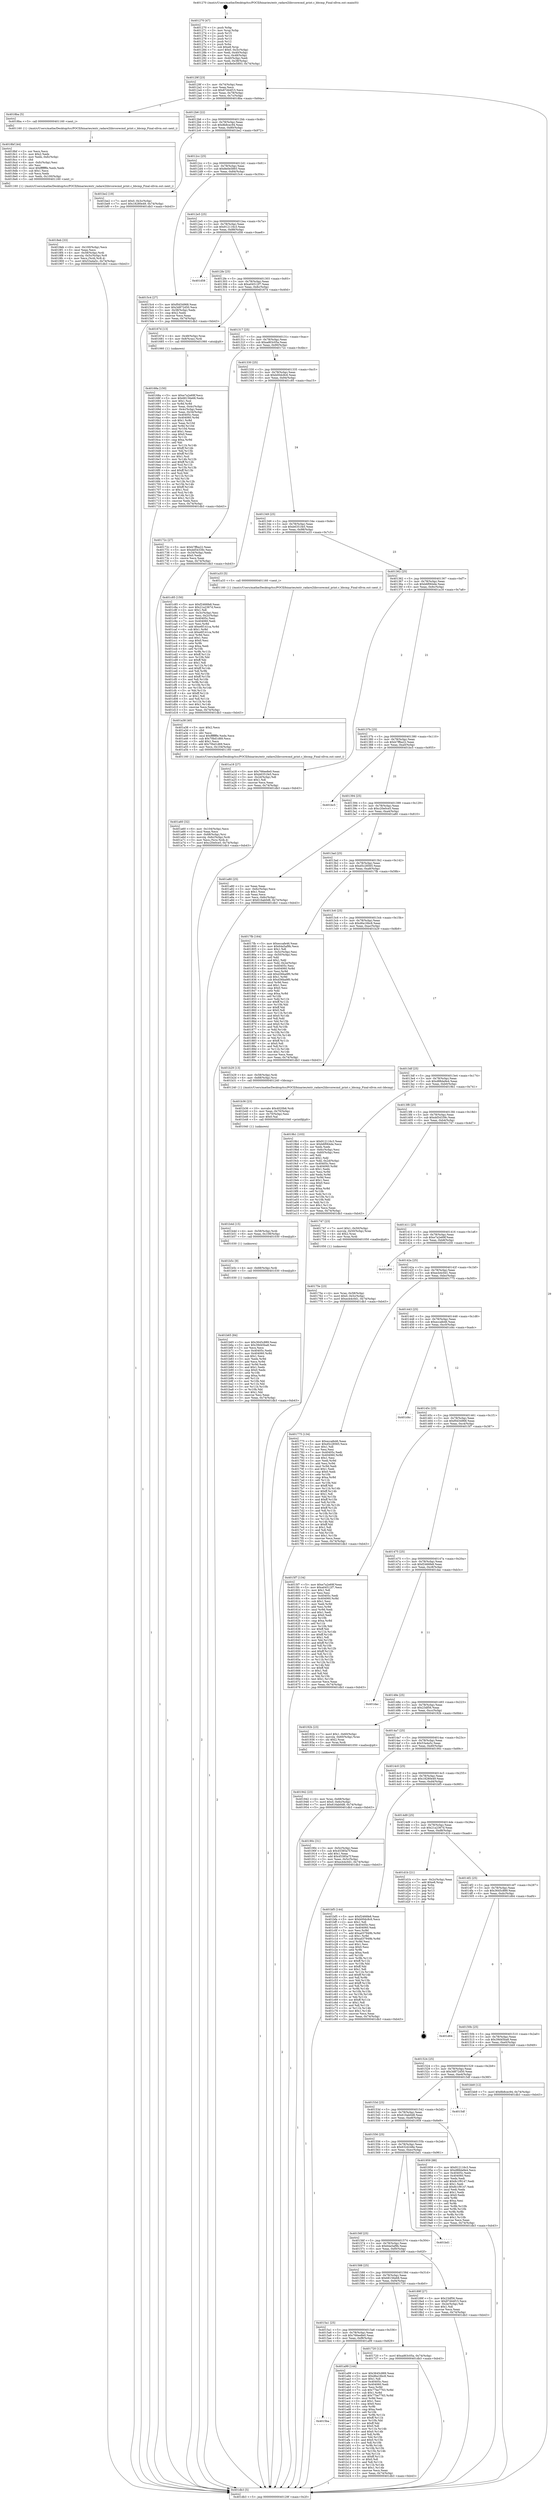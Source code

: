 digraph "0x401270" {
  label = "0x401270 (/mnt/c/Users/mathe/Desktop/tcc/POCII/binaries/extr_radare2librcorecmd_print.c_bbcmp_Final-ollvm.out::main(0))"
  labelloc = "t"
  node[shape=record]

  Entry [label="",width=0.3,height=0.3,shape=circle,fillcolor=black,style=filled]
  "0x40129f" [label="{
     0x40129f [23]\l
     | [instrs]\l
     &nbsp;&nbsp;0x40129f \<+3\>: mov -0x74(%rbp),%eax\l
     &nbsp;&nbsp;0x4012a2 \<+2\>: mov %eax,%ecx\l
     &nbsp;&nbsp;0x4012a4 \<+6\>: sub $0x87d44f15,%ecx\l
     &nbsp;&nbsp;0x4012aa \<+3\>: mov %eax,-0x78(%rbp)\l
     &nbsp;&nbsp;0x4012ad \<+3\>: mov %ecx,-0x7c(%rbp)\l
     &nbsp;&nbsp;0x4012b0 \<+6\>: je 00000000004018ba \<main+0x64a\>\l
  }"]
  "0x4018ba" [label="{
     0x4018ba [5]\l
     | [instrs]\l
     &nbsp;&nbsp;0x4018ba \<+5\>: call 0000000000401160 \<next_i\>\l
     | [calls]\l
     &nbsp;&nbsp;0x401160 \{1\} (/mnt/c/Users/mathe/Desktop/tcc/POCII/binaries/extr_radare2librcorecmd_print.c_bbcmp_Final-ollvm.out::next_i)\l
  }"]
  "0x4012b6" [label="{
     0x4012b6 [22]\l
     | [instrs]\l
     &nbsp;&nbsp;0x4012b6 \<+5\>: jmp 00000000004012bb \<main+0x4b\>\l
     &nbsp;&nbsp;0x4012bb \<+3\>: mov -0x78(%rbp),%eax\l
     &nbsp;&nbsp;0x4012be \<+5\>: sub $0x8b8cec94,%eax\l
     &nbsp;&nbsp;0x4012c3 \<+3\>: mov %eax,-0x80(%rbp)\l
     &nbsp;&nbsp;0x4012c6 \<+6\>: je 0000000000401be2 \<main+0x972\>\l
  }"]
  Exit [label="",width=0.3,height=0.3,shape=circle,fillcolor=black,style=filled,peripheries=2]
  "0x401be2" [label="{
     0x401be2 [19]\l
     | [instrs]\l
     &nbsp;&nbsp;0x401be2 \<+7\>: movl $0x0,-0x3c(%rbp)\l
     &nbsp;&nbsp;0x401be9 \<+7\>: movl $0x18280e49,-0x74(%rbp)\l
     &nbsp;&nbsp;0x401bf0 \<+5\>: jmp 0000000000401db3 \<main+0xb43\>\l
  }"]
  "0x4012cc" [label="{
     0x4012cc [25]\l
     | [instrs]\l
     &nbsp;&nbsp;0x4012cc \<+5\>: jmp 00000000004012d1 \<main+0x61\>\l
     &nbsp;&nbsp;0x4012d1 \<+3\>: mov -0x78(%rbp),%eax\l
     &nbsp;&nbsp;0x4012d4 \<+5\>: sub $0x8e0e5893,%eax\l
     &nbsp;&nbsp;0x4012d9 \<+6\>: mov %eax,-0x84(%rbp)\l
     &nbsp;&nbsp;0x4012df \<+6\>: je 00000000004015c4 \<main+0x354\>\l
  }"]
  "0x401b65" [label="{
     0x401b65 [84]\l
     | [instrs]\l
     &nbsp;&nbsp;0x401b65 \<+5\>: mov $0x3645c889,%eax\l
     &nbsp;&nbsp;0x401b6a \<+5\>: mov $0x39d45ba8,%esi\l
     &nbsp;&nbsp;0x401b6f \<+2\>: xor %ecx,%ecx\l
     &nbsp;&nbsp;0x401b71 \<+7\>: mov 0x40405c,%edx\l
     &nbsp;&nbsp;0x401b78 \<+8\>: mov 0x404060,%r8d\l
     &nbsp;&nbsp;0x401b80 \<+3\>: sub $0x1,%ecx\l
     &nbsp;&nbsp;0x401b83 \<+3\>: mov %edx,%r9d\l
     &nbsp;&nbsp;0x401b86 \<+3\>: add %ecx,%r9d\l
     &nbsp;&nbsp;0x401b89 \<+4\>: imul %r9d,%edx\l
     &nbsp;&nbsp;0x401b8d \<+3\>: and $0x1,%edx\l
     &nbsp;&nbsp;0x401b90 \<+3\>: cmp $0x0,%edx\l
     &nbsp;&nbsp;0x401b93 \<+4\>: sete %r10b\l
     &nbsp;&nbsp;0x401b97 \<+4\>: cmp $0xa,%r8d\l
     &nbsp;&nbsp;0x401b9b \<+4\>: setl %r11b\l
     &nbsp;&nbsp;0x401b9f \<+3\>: mov %r10b,%bl\l
     &nbsp;&nbsp;0x401ba2 \<+3\>: and %r11b,%bl\l
     &nbsp;&nbsp;0x401ba5 \<+3\>: xor %r11b,%r10b\l
     &nbsp;&nbsp;0x401ba8 \<+3\>: or %r10b,%bl\l
     &nbsp;&nbsp;0x401bab \<+3\>: test $0x1,%bl\l
     &nbsp;&nbsp;0x401bae \<+3\>: cmovne %esi,%eax\l
     &nbsp;&nbsp;0x401bb1 \<+3\>: mov %eax,-0x74(%rbp)\l
     &nbsp;&nbsp;0x401bb4 \<+5\>: jmp 0000000000401db3 \<main+0xb43\>\l
  }"]
  "0x4015c4" [label="{
     0x4015c4 [27]\l
     | [instrs]\l
     &nbsp;&nbsp;0x4015c4 \<+5\>: mov $0xf0d34968,%eax\l
     &nbsp;&nbsp;0x4015c9 \<+5\>: mov $0x3d872d50,%ecx\l
     &nbsp;&nbsp;0x4015ce \<+3\>: mov -0x38(%rbp),%edx\l
     &nbsp;&nbsp;0x4015d1 \<+3\>: cmp $0x2,%edx\l
     &nbsp;&nbsp;0x4015d4 \<+3\>: cmovne %ecx,%eax\l
     &nbsp;&nbsp;0x4015d7 \<+3\>: mov %eax,-0x74(%rbp)\l
     &nbsp;&nbsp;0x4015da \<+5\>: jmp 0000000000401db3 \<main+0xb43\>\l
  }"]
  "0x4012e5" [label="{
     0x4012e5 [25]\l
     | [instrs]\l
     &nbsp;&nbsp;0x4012e5 \<+5\>: jmp 00000000004012ea \<main+0x7a\>\l
     &nbsp;&nbsp;0x4012ea \<+3\>: mov -0x78(%rbp),%eax\l
     &nbsp;&nbsp;0x4012ed \<+5\>: sub $0x912116c3,%eax\l
     &nbsp;&nbsp;0x4012f2 \<+6\>: mov %eax,-0x88(%rbp)\l
     &nbsp;&nbsp;0x4012f8 \<+6\>: je 0000000000401d58 \<main+0xae8\>\l
  }"]
  "0x401db3" [label="{
     0x401db3 [5]\l
     | [instrs]\l
     &nbsp;&nbsp;0x401db3 \<+5\>: jmp 000000000040129f \<main+0x2f\>\l
  }"]
  "0x401270" [label="{
     0x401270 [47]\l
     | [instrs]\l
     &nbsp;&nbsp;0x401270 \<+1\>: push %rbp\l
     &nbsp;&nbsp;0x401271 \<+3\>: mov %rsp,%rbp\l
     &nbsp;&nbsp;0x401274 \<+2\>: push %r15\l
     &nbsp;&nbsp;0x401276 \<+2\>: push %r14\l
     &nbsp;&nbsp;0x401278 \<+2\>: push %r13\l
     &nbsp;&nbsp;0x40127a \<+2\>: push %r12\l
     &nbsp;&nbsp;0x40127c \<+1\>: push %rbx\l
     &nbsp;&nbsp;0x40127d \<+7\>: sub $0xe8,%rsp\l
     &nbsp;&nbsp;0x401284 \<+7\>: movl $0x0,-0x3c(%rbp)\l
     &nbsp;&nbsp;0x40128b \<+3\>: mov %edi,-0x40(%rbp)\l
     &nbsp;&nbsp;0x40128e \<+4\>: mov %rsi,-0x48(%rbp)\l
     &nbsp;&nbsp;0x401292 \<+3\>: mov -0x40(%rbp),%edi\l
     &nbsp;&nbsp;0x401295 \<+3\>: mov %edi,-0x38(%rbp)\l
     &nbsp;&nbsp;0x401298 \<+7\>: movl $0x8e0e5893,-0x74(%rbp)\l
  }"]
  "0x401b5c" [label="{
     0x401b5c [9]\l
     | [instrs]\l
     &nbsp;&nbsp;0x401b5c \<+4\>: mov -0x68(%rbp),%rdi\l
     &nbsp;&nbsp;0x401b60 \<+5\>: call 0000000000401030 \<free@plt\>\l
     | [calls]\l
     &nbsp;&nbsp;0x401030 \{1\} (unknown)\l
  }"]
  "0x401d58" [label="{
     0x401d58\l
  }", style=dashed]
  "0x4012fe" [label="{
     0x4012fe [25]\l
     | [instrs]\l
     &nbsp;&nbsp;0x4012fe \<+5\>: jmp 0000000000401303 \<main+0x93\>\l
     &nbsp;&nbsp;0x401303 \<+3\>: mov -0x78(%rbp),%eax\l
     &nbsp;&nbsp;0x401306 \<+5\>: sub $0xa04512f7,%eax\l
     &nbsp;&nbsp;0x40130b \<+6\>: mov %eax,-0x8c(%rbp)\l
     &nbsp;&nbsp;0x401311 \<+6\>: je 000000000040167d \<main+0x40d\>\l
  }"]
  "0x401b4d" [label="{
     0x401b4d [15]\l
     | [instrs]\l
     &nbsp;&nbsp;0x401b4d \<+4\>: mov -0x58(%rbp),%rdi\l
     &nbsp;&nbsp;0x401b51 \<+6\>: mov %eax,-0x108(%rbp)\l
     &nbsp;&nbsp;0x401b57 \<+5\>: call 0000000000401030 \<free@plt\>\l
     | [calls]\l
     &nbsp;&nbsp;0x401030 \{1\} (unknown)\l
  }"]
  "0x40167d" [label="{
     0x40167d [13]\l
     | [instrs]\l
     &nbsp;&nbsp;0x40167d \<+4\>: mov -0x48(%rbp),%rax\l
     &nbsp;&nbsp;0x401681 \<+4\>: mov 0x8(%rax),%rdi\l
     &nbsp;&nbsp;0x401685 \<+5\>: call 0000000000401060 \<atoi@plt\>\l
     | [calls]\l
     &nbsp;&nbsp;0x401060 \{1\} (unknown)\l
  }"]
  "0x401317" [label="{
     0x401317 [25]\l
     | [instrs]\l
     &nbsp;&nbsp;0x401317 \<+5\>: jmp 000000000040131c \<main+0xac\>\l
     &nbsp;&nbsp;0x40131c \<+3\>: mov -0x78(%rbp),%eax\l
     &nbsp;&nbsp;0x40131f \<+5\>: sub $0xad63c05a,%eax\l
     &nbsp;&nbsp;0x401324 \<+6\>: mov %eax,-0x90(%rbp)\l
     &nbsp;&nbsp;0x40132a \<+6\>: je 000000000040172c \<main+0x4bc\>\l
  }"]
  "0x401b36" [label="{
     0x401b36 [23]\l
     | [instrs]\l
     &nbsp;&nbsp;0x401b36 \<+10\>: movabs $0x4020b6,%rdi\l
     &nbsp;&nbsp;0x401b40 \<+3\>: mov %eax,-0x70(%rbp)\l
     &nbsp;&nbsp;0x401b43 \<+3\>: mov -0x70(%rbp),%esi\l
     &nbsp;&nbsp;0x401b46 \<+2\>: mov $0x0,%al\l
     &nbsp;&nbsp;0x401b48 \<+5\>: call 0000000000401040 \<printf@plt\>\l
     | [calls]\l
     &nbsp;&nbsp;0x401040 \{1\} (unknown)\l
  }"]
  "0x40172c" [label="{
     0x40172c [27]\l
     | [instrs]\l
     &nbsp;&nbsp;0x40172c \<+5\>: mov $0xb7ffba22,%eax\l
     &nbsp;&nbsp;0x401731 \<+5\>: mov $0xdd54339c,%ecx\l
     &nbsp;&nbsp;0x401736 \<+3\>: mov -0x34(%rbp),%edx\l
     &nbsp;&nbsp;0x401739 \<+3\>: cmp $0x0,%edx\l
     &nbsp;&nbsp;0x40173c \<+3\>: cmove %ecx,%eax\l
     &nbsp;&nbsp;0x40173f \<+3\>: mov %eax,-0x74(%rbp)\l
     &nbsp;&nbsp;0x401742 \<+5\>: jmp 0000000000401db3 \<main+0xb43\>\l
  }"]
  "0x401330" [label="{
     0x401330 [25]\l
     | [instrs]\l
     &nbsp;&nbsp;0x401330 \<+5\>: jmp 0000000000401335 \<main+0xc5\>\l
     &nbsp;&nbsp;0x401335 \<+3\>: mov -0x78(%rbp),%eax\l
     &nbsp;&nbsp;0x401338 \<+5\>: sub $0xb00dc8c6,%eax\l
     &nbsp;&nbsp;0x40133d \<+6\>: mov %eax,-0x94(%rbp)\l
     &nbsp;&nbsp;0x401343 \<+6\>: je 0000000000401c85 \<main+0xa15\>\l
  }"]
  "0x4015ba" [label="{
     0x4015ba\l
  }", style=dashed]
  "0x401c85" [label="{
     0x401c85 [150]\l
     | [instrs]\l
     &nbsp;&nbsp;0x401c85 \<+5\>: mov $0xf2466fe8,%eax\l
     &nbsp;&nbsp;0x401c8a \<+5\>: mov $0x21a2367d,%ecx\l
     &nbsp;&nbsp;0x401c8f \<+2\>: mov $0x1,%dl\l
     &nbsp;&nbsp;0x401c91 \<+3\>: mov -0x3c(%rbp),%esi\l
     &nbsp;&nbsp;0x401c94 \<+3\>: mov %esi,-0x2c(%rbp)\l
     &nbsp;&nbsp;0x401c97 \<+7\>: mov 0x40405c,%esi\l
     &nbsp;&nbsp;0x401c9e \<+7\>: mov 0x404060,%edi\l
     &nbsp;&nbsp;0x401ca5 \<+3\>: mov %esi,%r8d\l
     &nbsp;&nbsp;0x401ca8 \<+7\>: add $0xe6f141ca,%r8d\l
     &nbsp;&nbsp;0x401caf \<+4\>: sub $0x1,%r8d\l
     &nbsp;&nbsp;0x401cb3 \<+7\>: sub $0xe6f141ca,%r8d\l
     &nbsp;&nbsp;0x401cba \<+4\>: imul %r8d,%esi\l
     &nbsp;&nbsp;0x401cbe \<+3\>: and $0x1,%esi\l
     &nbsp;&nbsp;0x401cc1 \<+3\>: cmp $0x0,%esi\l
     &nbsp;&nbsp;0x401cc4 \<+4\>: sete %r9b\l
     &nbsp;&nbsp;0x401cc8 \<+3\>: cmp $0xa,%edi\l
     &nbsp;&nbsp;0x401ccb \<+4\>: setl %r10b\l
     &nbsp;&nbsp;0x401ccf \<+3\>: mov %r9b,%r11b\l
     &nbsp;&nbsp;0x401cd2 \<+4\>: xor $0xff,%r11b\l
     &nbsp;&nbsp;0x401cd6 \<+3\>: mov %r10b,%bl\l
     &nbsp;&nbsp;0x401cd9 \<+3\>: xor $0xff,%bl\l
     &nbsp;&nbsp;0x401cdc \<+3\>: xor $0x1,%dl\l
     &nbsp;&nbsp;0x401cdf \<+3\>: mov %r11b,%r14b\l
     &nbsp;&nbsp;0x401ce2 \<+4\>: and $0xff,%r14b\l
     &nbsp;&nbsp;0x401ce6 \<+3\>: and %dl,%r9b\l
     &nbsp;&nbsp;0x401ce9 \<+3\>: mov %bl,%r15b\l
     &nbsp;&nbsp;0x401cec \<+4\>: and $0xff,%r15b\l
     &nbsp;&nbsp;0x401cf0 \<+3\>: and %dl,%r10b\l
     &nbsp;&nbsp;0x401cf3 \<+3\>: or %r9b,%r14b\l
     &nbsp;&nbsp;0x401cf6 \<+3\>: or %r10b,%r15b\l
     &nbsp;&nbsp;0x401cf9 \<+3\>: xor %r15b,%r14b\l
     &nbsp;&nbsp;0x401cfc \<+3\>: or %bl,%r11b\l
     &nbsp;&nbsp;0x401cff \<+4\>: xor $0xff,%r11b\l
     &nbsp;&nbsp;0x401d03 \<+3\>: or $0x1,%dl\l
     &nbsp;&nbsp;0x401d06 \<+3\>: and %dl,%r11b\l
     &nbsp;&nbsp;0x401d09 \<+3\>: or %r11b,%r14b\l
     &nbsp;&nbsp;0x401d0c \<+4\>: test $0x1,%r14b\l
     &nbsp;&nbsp;0x401d10 \<+3\>: cmovne %ecx,%eax\l
     &nbsp;&nbsp;0x401d13 \<+3\>: mov %eax,-0x74(%rbp)\l
     &nbsp;&nbsp;0x401d16 \<+5\>: jmp 0000000000401db3 \<main+0xb43\>\l
  }"]
  "0x401349" [label="{
     0x401349 [25]\l
     | [instrs]\l
     &nbsp;&nbsp;0x401349 \<+5\>: jmp 000000000040134e \<main+0xde\>\l
     &nbsp;&nbsp;0x40134e \<+3\>: mov -0x78(%rbp),%eax\l
     &nbsp;&nbsp;0x401351 \<+5\>: sub $0xb6351fe5,%eax\l
     &nbsp;&nbsp;0x401356 \<+6\>: mov %eax,-0x98(%rbp)\l
     &nbsp;&nbsp;0x40135c \<+6\>: je 0000000000401a33 \<main+0x7c3\>\l
  }"]
  "0x401a99" [label="{
     0x401a99 [144]\l
     | [instrs]\l
     &nbsp;&nbsp;0x401a99 \<+5\>: mov $0x3645c889,%eax\l
     &nbsp;&nbsp;0x401a9e \<+5\>: mov $0xd6a16bc8,%ecx\l
     &nbsp;&nbsp;0x401aa3 \<+2\>: mov $0x1,%dl\l
     &nbsp;&nbsp;0x401aa5 \<+7\>: mov 0x40405c,%esi\l
     &nbsp;&nbsp;0x401aac \<+7\>: mov 0x404060,%edi\l
     &nbsp;&nbsp;0x401ab3 \<+3\>: mov %esi,%r8d\l
     &nbsp;&nbsp;0x401ab6 \<+7\>: sub $0x77be7763,%r8d\l
     &nbsp;&nbsp;0x401abd \<+4\>: sub $0x1,%r8d\l
     &nbsp;&nbsp;0x401ac1 \<+7\>: add $0x77be7763,%r8d\l
     &nbsp;&nbsp;0x401ac8 \<+4\>: imul %r8d,%esi\l
     &nbsp;&nbsp;0x401acc \<+3\>: and $0x1,%esi\l
     &nbsp;&nbsp;0x401acf \<+3\>: cmp $0x0,%esi\l
     &nbsp;&nbsp;0x401ad2 \<+4\>: sete %r9b\l
     &nbsp;&nbsp;0x401ad6 \<+3\>: cmp $0xa,%edi\l
     &nbsp;&nbsp;0x401ad9 \<+4\>: setl %r10b\l
     &nbsp;&nbsp;0x401add \<+3\>: mov %r9b,%r11b\l
     &nbsp;&nbsp;0x401ae0 \<+4\>: xor $0xff,%r11b\l
     &nbsp;&nbsp;0x401ae4 \<+3\>: mov %r10b,%bl\l
     &nbsp;&nbsp;0x401ae7 \<+3\>: xor $0xff,%bl\l
     &nbsp;&nbsp;0x401aea \<+3\>: xor $0x0,%dl\l
     &nbsp;&nbsp;0x401aed \<+3\>: mov %r11b,%r14b\l
     &nbsp;&nbsp;0x401af0 \<+4\>: and $0x0,%r14b\l
     &nbsp;&nbsp;0x401af4 \<+3\>: and %dl,%r9b\l
     &nbsp;&nbsp;0x401af7 \<+3\>: mov %bl,%r15b\l
     &nbsp;&nbsp;0x401afa \<+4\>: and $0x0,%r15b\l
     &nbsp;&nbsp;0x401afe \<+3\>: and %dl,%r10b\l
     &nbsp;&nbsp;0x401b01 \<+3\>: or %r9b,%r14b\l
     &nbsp;&nbsp;0x401b04 \<+3\>: or %r10b,%r15b\l
     &nbsp;&nbsp;0x401b07 \<+3\>: xor %r15b,%r14b\l
     &nbsp;&nbsp;0x401b0a \<+3\>: or %bl,%r11b\l
     &nbsp;&nbsp;0x401b0d \<+4\>: xor $0xff,%r11b\l
     &nbsp;&nbsp;0x401b11 \<+3\>: or $0x0,%dl\l
     &nbsp;&nbsp;0x401b14 \<+3\>: and %dl,%r11b\l
     &nbsp;&nbsp;0x401b17 \<+3\>: or %r11b,%r14b\l
     &nbsp;&nbsp;0x401b1a \<+4\>: test $0x1,%r14b\l
     &nbsp;&nbsp;0x401b1e \<+3\>: cmovne %ecx,%eax\l
     &nbsp;&nbsp;0x401b21 \<+3\>: mov %eax,-0x74(%rbp)\l
     &nbsp;&nbsp;0x401b24 \<+5\>: jmp 0000000000401db3 \<main+0xb43\>\l
  }"]
  "0x401a33" [label="{
     0x401a33 [5]\l
     | [instrs]\l
     &nbsp;&nbsp;0x401a33 \<+5\>: call 0000000000401160 \<next_i\>\l
     | [calls]\l
     &nbsp;&nbsp;0x401160 \{1\} (/mnt/c/Users/mathe/Desktop/tcc/POCII/binaries/extr_radare2librcorecmd_print.c_bbcmp_Final-ollvm.out::next_i)\l
  }"]
  "0x401362" [label="{
     0x401362 [25]\l
     | [instrs]\l
     &nbsp;&nbsp;0x401362 \<+5\>: jmp 0000000000401367 \<main+0xf7\>\l
     &nbsp;&nbsp;0x401367 \<+3\>: mov -0x78(%rbp),%eax\l
     &nbsp;&nbsp;0x40136a \<+5\>: sub $0xb6f064de,%eax\l
     &nbsp;&nbsp;0x40136f \<+6\>: mov %eax,-0x9c(%rbp)\l
     &nbsp;&nbsp;0x401375 \<+6\>: je 0000000000401a18 \<main+0x7a8\>\l
  }"]
  "0x401a60" [label="{
     0x401a60 [32]\l
     | [instrs]\l
     &nbsp;&nbsp;0x401a60 \<+6\>: mov -0x104(%rbp),%ecx\l
     &nbsp;&nbsp;0x401a66 \<+3\>: imul %eax,%ecx\l
     &nbsp;&nbsp;0x401a69 \<+4\>: mov -0x68(%rbp),%rsi\l
     &nbsp;&nbsp;0x401a6d \<+4\>: movslq -0x6c(%rbp),%rdi\l
     &nbsp;&nbsp;0x401a71 \<+3\>: mov %ecx,(%rsi,%rdi,4)\l
     &nbsp;&nbsp;0x401a74 \<+7\>: movl $0xc20e0ce5,-0x74(%rbp)\l
     &nbsp;&nbsp;0x401a7b \<+5\>: jmp 0000000000401db3 \<main+0xb43\>\l
  }"]
  "0x401a18" [label="{
     0x401a18 [27]\l
     | [instrs]\l
     &nbsp;&nbsp;0x401a18 \<+5\>: mov $0x766ee8e0,%eax\l
     &nbsp;&nbsp;0x401a1d \<+5\>: mov $0xb6351fe5,%ecx\l
     &nbsp;&nbsp;0x401a22 \<+3\>: mov -0x2d(%rbp),%dl\l
     &nbsp;&nbsp;0x401a25 \<+3\>: test $0x1,%dl\l
     &nbsp;&nbsp;0x401a28 \<+3\>: cmovne %ecx,%eax\l
     &nbsp;&nbsp;0x401a2b \<+3\>: mov %eax,-0x74(%rbp)\l
     &nbsp;&nbsp;0x401a2e \<+5\>: jmp 0000000000401db3 \<main+0xb43\>\l
  }"]
  "0x40137b" [label="{
     0x40137b [25]\l
     | [instrs]\l
     &nbsp;&nbsp;0x40137b \<+5\>: jmp 0000000000401380 \<main+0x110\>\l
     &nbsp;&nbsp;0x401380 \<+3\>: mov -0x78(%rbp),%eax\l
     &nbsp;&nbsp;0x401383 \<+5\>: sub $0xb7ffba22,%eax\l
     &nbsp;&nbsp;0x401388 \<+6\>: mov %eax,-0xa0(%rbp)\l
     &nbsp;&nbsp;0x40138e \<+6\>: je 0000000000401bc5 \<main+0x955\>\l
  }"]
  "0x401a38" [label="{
     0x401a38 [40]\l
     | [instrs]\l
     &nbsp;&nbsp;0x401a38 \<+5\>: mov $0x2,%ecx\l
     &nbsp;&nbsp;0x401a3d \<+1\>: cltd\l
     &nbsp;&nbsp;0x401a3e \<+2\>: idiv %ecx\l
     &nbsp;&nbsp;0x401a40 \<+6\>: imul $0xfffffffe,%edx,%ecx\l
     &nbsp;&nbsp;0x401a46 \<+6\>: sub $0x70bd1d69,%ecx\l
     &nbsp;&nbsp;0x401a4c \<+3\>: add $0x1,%ecx\l
     &nbsp;&nbsp;0x401a4f \<+6\>: add $0x70bd1d69,%ecx\l
     &nbsp;&nbsp;0x401a55 \<+6\>: mov %ecx,-0x104(%rbp)\l
     &nbsp;&nbsp;0x401a5b \<+5\>: call 0000000000401160 \<next_i\>\l
     | [calls]\l
     &nbsp;&nbsp;0x401160 \{1\} (/mnt/c/Users/mathe/Desktop/tcc/POCII/binaries/extr_radare2librcorecmd_print.c_bbcmp_Final-ollvm.out::next_i)\l
  }"]
  "0x401bc5" [label="{
     0x401bc5\l
  }", style=dashed]
  "0x401394" [label="{
     0x401394 [25]\l
     | [instrs]\l
     &nbsp;&nbsp;0x401394 \<+5\>: jmp 0000000000401399 \<main+0x129\>\l
     &nbsp;&nbsp;0x401399 \<+3\>: mov -0x78(%rbp),%eax\l
     &nbsp;&nbsp;0x40139c \<+5\>: sub $0xc20e0ce5,%eax\l
     &nbsp;&nbsp;0x4013a1 \<+6\>: mov %eax,-0xa4(%rbp)\l
     &nbsp;&nbsp;0x4013a7 \<+6\>: je 0000000000401a80 \<main+0x810\>\l
  }"]
  "0x401942" [label="{
     0x401942 [23]\l
     | [instrs]\l
     &nbsp;&nbsp;0x401942 \<+4\>: mov %rax,-0x68(%rbp)\l
     &nbsp;&nbsp;0x401946 \<+7\>: movl $0x0,-0x6c(%rbp)\l
     &nbsp;&nbsp;0x40194d \<+7\>: movl $0x616ab0d8,-0x74(%rbp)\l
     &nbsp;&nbsp;0x401954 \<+5\>: jmp 0000000000401db3 \<main+0xb43\>\l
  }"]
  "0x401a80" [label="{
     0x401a80 [25]\l
     | [instrs]\l
     &nbsp;&nbsp;0x401a80 \<+2\>: xor %eax,%eax\l
     &nbsp;&nbsp;0x401a82 \<+3\>: mov -0x6c(%rbp),%ecx\l
     &nbsp;&nbsp;0x401a85 \<+3\>: sub $0x1,%eax\l
     &nbsp;&nbsp;0x401a88 \<+2\>: sub %eax,%ecx\l
     &nbsp;&nbsp;0x401a8a \<+3\>: mov %ecx,-0x6c(%rbp)\l
     &nbsp;&nbsp;0x401a8d \<+7\>: movl $0x616ab0d8,-0x74(%rbp)\l
     &nbsp;&nbsp;0x401a94 \<+5\>: jmp 0000000000401db3 \<main+0xb43\>\l
  }"]
  "0x4013ad" [label="{
     0x4013ad [25]\l
     | [instrs]\l
     &nbsp;&nbsp;0x4013ad \<+5\>: jmp 00000000004013b2 \<main+0x142\>\l
     &nbsp;&nbsp;0x4013b2 \<+3\>: mov -0x78(%rbp),%eax\l
     &nbsp;&nbsp;0x4013b5 \<+5\>: sub $0xd5c28565,%eax\l
     &nbsp;&nbsp;0x4013ba \<+6\>: mov %eax,-0xa8(%rbp)\l
     &nbsp;&nbsp;0x4013c0 \<+6\>: je 00000000004017fb \<main+0x58b\>\l
  }"]
  "0x4018eb" [label="{
     0x4018eb [33]\l
     | [instrs]\l
     &nbsp;&nbsp;0x4018eb \<+6\>: mov -0x100(%rbp),%ecx\l
     &nbsp;&nbsp;0x4018f1 \<+3\>: imul %eax,%ecx\l
     &nbsp;&nbsp;0x4018f4 \<+4\>: mov -0x58(%rbp),%rdi\l
     &nbsp;&nbsp;0x4018f8 \<+4\>: movslq -0x5c(%rbp),%r8\l
     &nbsp;&nbsp;0x4018fc \<+4\>: mov %ecx,(%rdi,%r8,4)\l
     &nbsp;&nbsp;0x401900 \<+7\>: movl $0x53a4a5c,-0x74(%rbp)\l
     &nbsp;&nbsp;0x401907 \<+5\>: jmp 0000000000401db3 \<main+0xb43\>\l
  }"]
  "0x4017fb" [label="{
     0x4017fb [164]\l
     | [instrs]\l
     &nbsp;&nbsp;0x4017fb \<+5\>: mov $0xeccafe46,%eax\l
     &nbsp;&nbsp;0x401800 \<+5\>: mov $0x64a5af9b,%ecx\l
     &nbsp;&nbsp;0x401805 \<+2\>: mov $0x1,%dl\l
     &nbsp;&nbsp;0x401807 \<+3\>: mov -0x5c(%rbp),%esi\l
     &nbsp;&nbsp;0x40180a \<+3\>: cmp -0x50(%rbp),%esi\l
     &nbsp;&nbsp;0x40180d \<+4\>: setl %dil\l
     &nbsp;&nbsp;0x401811 \<+4\>: and $0x1,%dil\l
     &nbsp;&nbsp;0x401815 \<+4\>: mov %dil,-0x2e(%rbp)\l
     &nbsp;&nbsp;0x401819 \<+7\>: mov 0x40405c,%esi\l
     &nbsp;&nbsp;0x401820 \<+8\>: mov 0x404060,%r8d\l
     &nbsp;&nbsp;0x401828 \<+3\>: mov %esi,%r9d\l
     &nbsp;&nbsp;0x40182b \<+7\>: add $0xd36ba9f0,%r9d\l
     &nbsp;&nbsp;0x401832 \<+4\>: sub $0x1,%r9d\l
     &nbsp;&nbsp;0x401836 \<+7\>: sub $0xd36ba9f0,%r9d\l
     &nbsp;&nbsp;0x40183d \<+4\>: imul %r9d,%esi\l
     &nbsp;&nbsp;0x401841 \<+3\>: and $0x1,%esi\l
     &nbsp;&nbsp;0x401844 \<+3\>: cmp $0x0,%esi\l
     &nbsp;&nbsp;0x401847 \<+4\>: sete %dil\l
     &nbsp;&nbsp;0x40184b \<+4\>: cmp $0xa,%r8d\l
     &nbsp;&nbsp;0x40184f \<+4\>: setl %r10b\l
     &nbsp;&nbsp;0x401853 \<+3\>: mov %dil,%r11b\l
     &nbsp;&nbsp;0x401856 \<+4\>: xor $0xff,%r11b\l
     &nbsp;&nbsp;0x40185a \<+3\>: mov %r10b,%bl\l
     &nbsp;&nbsp;0x40185d \<+3\>: xor $0xff,%bl\l
     &nbsp;&nbsp;0x401860 \<+3\>: xor $0x0,%dl\l
     &nbsp;&nbsp;0x401863 \<+3\>: mov %r11b,%r14b\l
     &nbsp;&nbsp;0x401866 \<+4\>: and $0x0,%r14b\l
     &nbsp;&nbsp;0x40186a \<+3\>: and %dl,%dil\l
     &nbsp;&nbsp;0x40186d \<+3\>: mov %bl,%r15b\l
     &nbsp;&nbsp;0x401870 \<+4\>: and $0x0,%r15b\l
     &nbsp;&nbsp;0x401874 \<+3\>: and %dl,%r10b\l
     &nbsp;&nbsp;0x401877 \<+3\>: or %dil,%r14b\l
     &nbsp;&nbsp;0x40187a \<+3\>: or %r10b,%r15b\l
     &nbsp;&nbsp;0x40187d \<+3\>: xor %r15b,%r14b\l
     &nbsp;&nbsp;0x401880 \<+3\>: or %bl,%r11b\l
     &nbsp;&nbsp;0x401883 \<+4\>: xor $0xff,%r11b\l
     &nbsp;&nbsp;0x401887 \<+3\>: or $0x0,%dl\l
     &nbsp;&nbsp;0x40188a \<+3\>: and %dl,%r11b\l
     &nbsp;&nbsp;0x40188d \<+3\>: or %r11b,%r14b\l
     &nbsp;&nbsp;0x401890 \<+4\>: test $0x1,%r14b\l
     &nbsp;&nbsp;0x401894 \<+3\>: cmovne %ecx,%eax\l
     &nbsp;&nbsp;0x401897 \<+3\>: mov %eax,-0x74(%rbp)\l
     &nbsp;&nbsp;0x40189a \<+5\>: jmp 0000000000401db3 \<main+0xb43\>\l
  }"]
  "0x4013c6" [label="{
     0x4013c6 [25]\l
     | [instrs]\l
     &nbsp;&nbsp;0x4013c6 \<+5\>: jmp 00000000004013cb \<main+0x15b\>\l
     &nbsp;&nbsp;0x4013cb \<+3\>: mov -0x78(%rbp),%eax\l
     &nbsp;&nbsp;0x4013ce \<+5\>: sub $0xd6a16bc8,%eax\l
     &nbsp;&nbsp;0x4013d3 \<+6\>: mov %eax,-0xac(%rbp)\l
     &nbsp;&nbsp;0x4013d9 \<+6\>: je 0000000000401b29 \<main+0x8b9\>\l
  }"]
  "0x4018bf" [label="{
     0x4018bf [44]\l
     | [instrs]\l
     &nbsp;&nbsp;0x4018bf \<+2\>: xor %ecx,%ecx\l
     &nbsp;&nbsp;0x4018c1 \<+5\>: mov $0x2,%edx\l
     &nbsp;&nbsp;0x4018c6 \<+6\>: mov %edx,-0xfc(%rbp)\l
     &nbsp;&nbsp;0x4018cc \<+1\>: cltd\l
     &nbsp;&nbsp;0x4018cd \<+6\>: mov -0xfc(%rbp),%esi\l
     &nbsp;&nbsp;0x4018d3 \<+2\>: idiv %esi\l
     &nbsp;&nbsp;0x4018d5 \<+6\>: imul $0xfffffffe,%edx,%edx\l
     &nbsp;&nbsp;0x4018db \<+3\>: sub $0x1,%ecx\l
     &nbsp;&nbsp;0x4018de \<+2\>: sub %ecx,%edx\l
     &nbsp;&nbsp;0x4018e0 \<+6\>: mov %edx,-0x100(%rbp)\l
     &nbsp;&nbsp;0x4018e6 \<+5\>: call 0000000000401160 \<next_i\>\l
     | [calls]\l
     &nbsp;&nbsp;0x401160 \{1\} (/mnt/c/Users/mathe/Desktop/tcc/POCII/binaries/extr_radare2librcorecmd_print.c_bbcmp_Final-ollvm.out::next_i)\l
  }"]
  "0x401b29" [label="{
     0x401b29 [13]\l
     | [instrs]\l
     &nbsp;&nbsp;0x401b29 \<+4\>: mov -0x58(%rbp),%rdi\l
     &nbsp;&nbsp;0x401b2d \<+4\>: mov -0x68(%rbp),%rsi\l
     &nbsp;&nbsp;0x401b31 \<+5\>: call 0000000000401240 \<bbcmp\>\l
     | [calls]\l
     &nbsp;&nbsp;0x401240 \{1\} (/mnt/c/Users/mathe/Desktop/tcc/POCII/binaries/extr_radare2librcorecmd_print.c_bbcmp_Final-ollvm.out::bbcmp)\l
  }"]
  "0x4013df" [label="{
     0x4013df [25]\l
     | [instrs]\l
     &nbsp;&nbsp;0x4013df \<+5\>: jmp 00000000004013e4 \<main+0x174\>\l
     &nbsp;&nbsp;0x4013e4 \<+3\>: mov -0x78(%rbp),%eax\l
     &nbsp;&nbsp;0x4013e7 \<+5\>: sub $0xd88da9e4,%eax\l
     &nbsp;&nbsp;0x4013ec \<+6\>: mov %eax,-0xb0(%rbp)\l
     &nbsp;&nbsp;0x4013f2 \<+6\>: je 00000000004019b1 \<main+0x741\>\l
  }"]
  "0x40175e" [label="{
     0x40175e [23]\l
     | [instrs]\l
     &nbsp;&nbsp;0x40175e \<+4\>: mov %rax,-0x58(%rbp)\l
     &nbsp;&nbsp;0x401762 \<+7\>: movl $0x0,-0x5c(%rbp)\l
     &nbsp;&nbsp;0x401769 \<+7\>: movl $0xecb4c0d1,-0x74(%rbp)\l
     &nbsp;&nbsp;0x401770 \<+5\>: jmp 0000000000401db3 \<main+0xb43\>\l
  }"]
  "0x4019b1" [label="{
     0x4019b1 [103]\l
     | [instrs]\l
     &nbsp;&nbsp;0x4019b1 \<+5\>: mov $0x912116c3,%eax\l
     &nbsp;&nbsp;0x4019b6 \<+5\>: mov $0xb6f064de,%ecx\l
     &nbsp;&nbsp;0x4019bb \<+2\>: xor %edx,%edx\l
     &nbsp;&nbsp;0x4019bd \<+3\>: mov -0x6c(%rbp),%esi\l
     &nbsp;&nbsp;0x4019c0 \<+3\>: cmp -0x60(%rbp),%esi\l
     &nbsp;&nbsp;0x4019c3 \<+4\>: setl %dil\l
     &nbsp;&nbsp;0x4019c7 \<+4\>: and $0x1,%dil\l
     &nbsp;&nbsp;0x4019cb \<+4\>: mov %dil,-0x2d(%rbp)\l
     &nbsp;&nbsp;0x4019cf \<+7\>: mov 0x40405c,%esi\l
     &nbsp;&nbsp;0x4019d6 \<+8\>: mov 0x404060,%r8d\l
     &nbsp;&nbsp;0x4019de \<+3\>: sub $0x1,%edx\l
     &nbsp;&nbsp;0x4019e1 \<+3\>: mov %esi,%r9d\l
     &nbsp;&nbsp;0x4019e4 \<+3\>: add %edx,%r9d\l
     &nbsp;&nbsp;0x4019e7 \<+4\>: imul %r9d,%esi\l
     &nbsp;&nbsp;0x4019eb \<+3\>: and $0x1,%esi\l
     &nbsp;&nbsp;0x4019ee \<+3\>: cmp $0x0,%esi\l
     &nbsp;&nbsp;0x4019f1 \<+4\>: sete %dil\l
     &nbsp;&nbsp;0x4019f5 \<+4\>: cmp $0xa,%r8d\l
     &nbsp;&nbsp;0x4019f9 \<+4\>: setl %r10b\l
     &nbsp;&nbsp;0x4019fd \<+3\>: mov %dil,%r11b\l
     &nbsp;&nbsp;0x401a00 \<+3\>: and %r10b,%r11b\l
     &nbsp;&nbsp;0x401a03 \<+3\>: xor %r10b,%dil\l
     &nbsp;&nbsp;0x401a06 \<+3\>: or %dil,%r11b\l
     &nbsp;&nbsp;0x401a09 \<+4\>: test $0x1,%r11b\l
     &nbsp;&nbsp;0x401a0d \<+3\>: cmovne %ecx,%eax\l
     &nbsp;&nbsp;0x401a10 \<+3\>: mov %eax,-0x74(%rbp)\l
     &nbsp;&nbsp;0x401a13 \<+5\>: jmp 0000000000401db3 \<main+0xb43\>\l
  }"]
  "0x4013f8" [label="{
     0x4013f8 [25]\l
     | [instrs]\l
     &nbsp;&nbsp;0x4013f8 \<+5\>: jmp 00000000004013fd \<main+0x18d\>\l
     &nbsp;&nbsp;0x4013fd \<+3\>: mov -0x78(%rbp),%eax\l
     &nbsp;&nbsp;0x401400 \<+5\>: sub $0xdd54339c,%eax\l
     &nbsp;&nbsp;0x401405 \<+6\>: mov %eax,-0xb4(%rbp)\l
     &nbsp;&nbsp;0x40140b \<+6\>: je 0000000000401747 \<main+0x4d7\>\l
  }"]
  "0x4015a1" [label="{
     0x4015a1 [25]\l
     | [instrs]\l
     &nbsp;&nbsp;0x4015a1 \<+5\>: jmp 00000000004015a6 \<main+0x336\>\l
     &nbsp;&nbsp;0x4015a6 \<+3\>: mov -0x78(%rbp),%eax\l
     &nbsp;&nbsp;0x4015a9 \<+5\>: sub $0x766ee8e0,%eax\l
     &nbsp;&nbsp;0x4015ae \<+6\>: mov %eax,-0xf8(%rbp)\l
     &nbsp;&nbsp;0x4015b4 \<+6\>: je 0000000000401a99 \<main+0x829\>\l
  }"]
  "0x401747" [label="{
     0x401747 [23]\l
     | [instrs]\l
     &nbsp;&nbsp;0x401747 \<+7\>: movl $0x1,-0x50(%rbp)\l
     &nbsp;&nbsp;0x40174e \<+4\>: movslq -0x50(%rbp),%rax\l
     &nbsp;&nbsp;0x401752 \<+4\>: shl $0x2,%rax\l
     &nbsp;&nbsp;0x401756 \<+3\>: mov %rax,%rdi\l
     &nbsp;&nbsp;0x401759 \<+5\>: call 0000000000401050 \<malloc@plt\>\l
     | [calls]\l
     &nbsp;&nbsp;0x401050 \{1\} (unknown)\l
  }"]
  "0x401411" [label="{
     0x401411 [25]\l
     | [instrs]\l
     &nbsp;&nbsp;0x401411 \<+5\>: jmp 0000000000401416 \<main+0x1a6\>\l
     &nbsp;&nbsp;0x401416 \<+3\>: mov -0x78(%rbp),%eax\l
     &nbsp;&nbsp;0x401419 \<+5\>: sub $0xe7a2e69f,%eax\l
     &nbsp;&nbsp;0x40141e \<+6\>: mov %eax,-0xb8(%rbp)\l
     &nbsp;&nbsp;0x401424 \<+6\>: je 0000000000401d30 \<main+0xac0\>\l
  }"]
  "0x401720" [label="{
     0x401720 [12]\l
     | [instrs]\l
     &nbsp;&nbsp;0x401720 \<+7\>: movl $0xad63c05a,-0x74(%rbp)\l
     &nbsp;&nbsp;0x401727 \<+5\>: jmp 0000000000401db3 \<main+0xb43\>\l
  }"]
  "0x401d30" [label="{
     0x401d30\l
  }", style=dashed]
  "0x40142a" [label="{
     0x40142a [25]\l
     | [instrs]\l
     &nbsp;&nbsp;0x40142a \<+5\>: jmp 000000000040142f \<main+0x1bf\>\l
     &nbsp;&nbsp;0x40142f \<+3\>: mov -0x78(%rbp),%eax\l
     &nbsp;&nbsp;0x401432 \<+5\>: sub $0xecb4c0d1,%eax\l
     &nbsp;&nbsp;0x401437 \<+6\>: mov %eax,-0xbc(%rbp)\l
     &nbsp;&nbsp;0x40143d \<+6\>: je 0000000000401775 \<main+0x505\>\l
  }"]
  "0x401588" [label="{
     0x401588 [25]\l
     | [instrs]\l
     &nbsp;&nbsp;0x401588 \<+5\>: jmp 000000000040158d \<main+0x31d\>\l
     &nbsp;&nbsp;0x40158d \<+3\>: mov -0x78(%rbp),%eax\l
     &nbsp;&nbsp;0x401590 \<+5\>: sub $0x68156e68,%eax\l
     &nbsp;&nbsp;0x401595 \<+6\>: mov %eax,-0xf4(%rbp)\l
     &nbsp;&nbsp;0x40159b \<+6\>: je 0000000000401720 \<main+0x4b0\>\l
  }"]
  "0x401775" [label="{
     0x401775 [134]\l
     | [instrs]\l
     &nbsp;&nbsp;0x401775 \<+5\>: mov $0xeccafe46,%eax\l
     &nbsp;&nbsp;0x40177a \<+5\>: mov $0xd5c28565,%ecx\l
     &nbsp;&nbsp;0x40177f \<+2\>: mov $0x1,%dl\l
     &nbsp;&nbsp;0x401781 \<+2\>: xor %esi,%esi\l
     &nbsp;&nbsp;0x401783 \<+7\>: mov 0x40405c,%edi\l
     &nbsp;&nbsp;0x40178a \<+8\>: mov 0x404060,%r8d\l
     &nbsp;&nbsp;0x401792 \<+3\>: sub $0x1,%esi\l
     &nbsp;&nbsp;0x401795 \<+3\>: mov %edi,%r9d\l
     &nbsp;&nbsp;0x401798 \<+3\>: add %esi,%r9d\l
     &nbsp;&nbsp;0x40179b \<+4\>: imul %r9d,%edi\l
     &nbsp;&nbsp;0x40179f \<+3\>: and $0x1,%edi\l
     &nbsp;&nbsp;0x4017a2 \<+3\>: cmp $0x0,%edi\l
     &nbsp;&nbsp;0x4017a5 \<+4\>: sete %r10b\l
     &nbsp;&nbsp;0x4017a9 \<+4\>: cmp $0xa,%r8d\l
     &nbsp;&nbsp;0x4017ad \<+4\>: setl %r11b\l
     &nbsp;&nbsp;0x4017b1 \<+3\>: mov %r10b,%bl\l
     &nbsp;&nbsp;0x4017b4 \<+3\>: xor $0xff,%bl\l
     &nbsp;&nbsp;0x4017b7 \<+3\>: mov %r11b,%r14b\l
     &nbsp;&nbsp;0x4017ba \<+4\>: xor $0xff,%r14b\l
     &nbsp;&nbsp;0x4017be \<+3\>: xor $0x1,%dl\l
     &nbsp;&nbsp;0x4017c1 \<+3\>: mov %bl,%r15b\l
     &nbsp;&nbsp;0x4017c4 \<+4\>: and $0xff,%r15b\l
     &nbsp;&nbsp;0x4017c8 \<+3\>: and %dl,%r10b\l
     &nbsp;&nbsp;0x4017cb \<+3\>: mov %r14b,%r12b\l
     &nbsp;&nbsp;0x4017ce \<+4\>: and $0xff,%r12b\l
     &nbsp;&nbsp;0x4017d2 \<+3\>: and %dl,%r11b\l
     &nbsp;&nbsp;0x4017d5 \<+3\>: or %r10b,%r15b\l
     &nbsp;&nbsp;0x4017d8 \<+3\>: or %r11b,%r12b\l
     &nbsp;&nbsp;0x4017db \<+3\>: xor %r12b,%r15b\l
     &nbsp;&nbsp;0x4017de \<+3\>: or %r14b,%bl\l
     &nbsp;&nbsp;0x4017e1 \<+3\>: xor $0xff,%bl\l
     &nbsp;&nbsp;0x4017e4 \<+3\>: or $0x1,%dl\l
     &nbsp;&nbsp;0x4017e7 \<+2\>: and %dl,%bl\l
     &nbsp;&nbsp;0x4017e9 \<+3\>: or %bl,%r15b\l
     &nbsp;&nbsp;0x4017ec \<+4\>: test $0x1,%r15b\l
     &nbsp;&nbsp;0x4017f0 \<+3\>: cmovne %ecx,%eax\l
     &nbsp;&nbsp;0x4017f3 \<+3\>: mov %eax,-0x74(%rbp)\l
     &nbsp;&nbsp;0x4017f6 \<+5\>: jmp 0000000000401db3 \<main+0xb43\>\l
  }"]
  "0x401443" [label="{
     0x401443 [25]\l
     | [instrs]\l
     &nbsp;&nbsp;0x401443 \<+5\>: jmp 0000000000401448 \<main+0x1d8\>\l
     &nbsp;&nbsp;0x401448 \<+3\>: mov -0x78(%rbp),%eax\l
     &nbsp;&nbsp;0x40144b \<+5\>: sub $0xeccafe46,%eax\l
     &nbsp;&nbsp;0x401450 \<+6\>: mov %eax,-0xc0(%rbp)\l
     &nbsp;&nbsp;0x401456 \<+6\>: je 0000000000401d4c \<main+0xadc\>\l
  }"]
  "0x40189f" [label="{
     0x40189f [27]\l
     | [instrs]\l
     &nbsp;&nbsp;0x40189f \<+5\>: mov $0x23df56,%eax\l
     &nbsp;&nbsp;0x4018a4 \<+5\>: mov $0x87d44f15,%ecx\l
     &nbsp;&nbsp;0x4018a9 \<+3\>: mov -0x2e(%rbp),%dl\l
     &nbsp;&nbsp;0x4018ac \<+3\>: test $0x1,%dl\l
     &nbsp;&nbsp;0x4018af \<+3\>: cmovne %ecx,%eax\l
     &nbsp;&nbsp;0x4018b2 \<+3\>: mov %eax,-0x74(%rbp)\l
     &nbsp;&nbsp;0x4018b5 \<+5\>: jmp 0000000000401db3 \<main+0xb43\>\l
  }"]
  "0x401d4c" [label="{
     0x401d4c\l
  }", style=dashed]
  "0x40145c" [label="{
     0x40145c [25]\l
     | [instrs]\l
     &nbsp;&nbsp;0x40145c \<+5\>: jmp 0000000000401461 \<main+0x1f1\>\l
     &nbsp;&nbsp;0x401461 \<+3\>: mov -0x78(%rbp),%eax\l
     &nbsp;&nbsp;0x401464 \<+5\>: sub $0xf0d34968,%eax\l
     &nbsp;&nbsp;0x401469 \<+6\>: mov %eax,-0xc4(%rbp)\l
     &nbsp;&nbsp;0x40146f \<+6\>: je 00000000004015f7 \<main+0x387\>\l
  }"]
  "0x40156f" [label="{
     0x40156f [25]\l
     | [instrs]\l
     &nbsp;&nbsp;0x40156f \<+5\>: jmp 0000000000401574 \<main+0x304\>\l
     &nbsp;&nbsp;0x401574 \<+3\>: mov -0x78(%rbp),%eax\l
     &nbsp;&nbsp;0x401577 \<+5\>: sub $0x64a5af9b,%eax\l
     &nbsp;&nbsp;0x40157c \<+6\>: mov %eax,-0xf0(%rbp)\l
     &nbsp;&nbsp;0x401582 \<+6\>: je 000000000040189f \<main+0x62f\>\l
  }"]
  "0x4015f7" [label="{
     0x4015f7 [134]\l
     | [instrs]\l
     &nbsp;&nbsp;0x4015f7 \<+5\>: mov $0xe7a2e69f,%eax\l
     &nbsp;&nbsp;0x4015fc \<+5\>: mov $0xa04512f7,%ecx\l
     &nbsp;&nbsp;0x401601 \<+2\>: mov $0x1,%dl\l
     &nbsp;&nbsp;0x401603 \<+2\>: xor %esi,%esi\l
     &nbsp;&nbsp;0x401605 \<+7\>: mov 0x40405c,%edi\l
     &nbsp;&nbsp;0x40160c \<+8\>: mov 0x404060,%r8d\l
     &nbsp;&nbsp;0x401614 \<+3\>: sub $0x1,%esi\l
     &nbsp;&nbsp;0x401617 \<+3\>: mov %edi,%r9d\l
     &nbsp;&nbsp;0x40161a \<+3\>: add %esi,%r9d\l
     &nbsp;&nbsp;0x40161d \<+4\>: imul %r9d,%edi\l
     &nbsp;&nbsp;0x401621 \<+3\>: and $0x1,%edi\l
     &nbsp;&nbsp;0x401624 \<+3\>: cmp $0x0,%edi\l
     &nbsp;&nbsp;0x401627 \<+4\>: sete %r10b\l
     &nbsp;&nbsp;0x40162b \<+4\>: cmp $0xa,%r8d\l
     &nbsp;&nbsp;0x40162f \<+4\>: setl %r11b\l
     &nbsp;&nbsp;0x401633 \<+3\>: mov %r10b,%bl\l
     &nbsp;&nbsp;0x401636 \<+3\>: xor $0xff,%bl\l
     &nbsp;&nbsp;0x401639 \<+3\>: mov %r11b,%r14b\l
     &nbsp;&nbsp;0x40163c \<+4\>: xor $0xff,%r14b\l
     &nbsp;&nbsp;0x401640 \<+3\>: xor $0x1,%dl\l
     &nbsp;&nbsp;0x401643 \<+3\>: mov %bl,%r15b\l
     &nbsp;&nbsp;0x401646 \<+4\>: and $0xff,%r15b\l
     &nbsp;&nbsp;0x40164a \<+3\>: and %dl,%r10b\l
     &nbsp;&nbsp;0x40164d \<+3\>: mov %r14b,%r12b\l
     &nbsp;&nbsp;0x401650 \<+4\>: and $0xff,%r12b\l
     &nbsp;&nbsp;0x401654 \<+3\>: and %dl,%r11b\l
     &nbsp;&nbsp;0x401657 \<+3\>: or %r10b,%r15b\l
     &nbsp;&nbsp;0x40165a \<+3\>: or %r11b,%r12b\l
     &nbsp;&nbsp;0x40165d \<+3\>: xor %r12b,%r15b\l
     &nbsp;&nbsp;0x401660 \<+3\>: or %r14b,%bl\l
     &nbsp;&nbsp;0x401663 \<+3\>: xor $0xff,%bl\l
     &nbsp;&nbsp;0x401666 \<+3\>: or $0x1,%dl\l
     &nbsp;&nbsp;0x401669 \<+2\>: and %dl,%bl\l
     &nbsp;&nbsp;0x40166b \<+3\>: or %bl,%r15b\l
     &nbsp;&nbsp;0x40166e \<+4\>: test $0x1,%r15b\l
     &nbsp;&nbsp;0x401672 \<+3\>: cmovne %ecx,%eax\l
     &nbsp;&nbsp;0x401675 \<+3\>: mov %eax,-0x74(%rbp)\l
     &nbsp;&nbsp;0x401678 \<+5\>: jmp 0000000000401db3 \<main+0xb43\>\l
  }"]
  "0x401475" [label="{
     0x401475 [25]\l
     | [instrs]\l
     &nbsp;&nbsp;0x401475 \<+5\>: jmp 000000000040147a \<main+0x20a\>\l
     &nbsp;&nbsp;0x40147a \<+3\>: mov -0x78(%rbp),%eax\l
     &nbsp;&nbsp;0x40147d \<+5\>: sub $0xf2466fe8,%eax\l
     &nbsp;&nbsp;0x401482 \<+6\>: mov %eax,-0xc8(%rbp)\l
     &nbsp;&nbsp;0x401488 \<+6\>: je 0000000000401dac \<main+0xb3c\>\l
  }"]
  "0x40168a" [label="{
     0x40168a [150]\l
     | [instrs]\l
     &nbsp;&nbsp;0x40168a \<+5\>: mov $0xe7a2e69f,%ecx\l
     &nbsp;&nbsp;0x40168f \<+5\>: mov $0x68156e68,%edx\l
     &nbsp;&nbsp;0x401694 \<+3\>: mov $0x1,%sil\l
     &nbsp;&nbsp;0x401697 \<+3\>: xor %r8d,%r8d\l
     &nbsp;&nbsp;0x40169a \<+3\>: mov %eax,-0x4c(%rbp)\l
     &nbsp;&nbsp;0x40169d \<+3\>: mov -0x4c(%rbp),%eax\l
     &nbsp;&nbsp;0x4016a0 \<+3\>: mov %eax,-0x34(%rbp)\l
     &nbsp;&nbsp;0x4016a3 \<+7\>: mov 0x40405c,%eax\l
     &nbsp;&nbsp;0x4016aa \<+8\>: mov 0x404060,%r9d\l
     &nbsp;&nbsp;0x4016b2 \<+4\>: sub $0x1,%r8d\l
     &nbsp;&nbsp;0x4016b6 \<+3\>: mov %eax,%r10d\l
     &nbsp;&nbsp;0x4016b9 \<+3\>: add %r8d,%r10d\l
     &nbsp;&nbsp;0x4016bc \<+4\>: imul %r10d,%eax\l
     &nbsp;&nbsp;0x4016c0 \<+3\>: and $0x1,%eax\l
     &nbsp;&nbsp;0x4016c3 \<+3\>: cmp $0x0,%eax\l
     &nbsp;&nbsp;0x4016c6 \<+4\>: sete %r11b\l
     &nbsp;&nbsp;0x4016ca \<+4\>: cmp $0xa,%r9d\l
     &nbsp;&nbsp;0x4016ce \<+3\>: setl %bl\l
     &nbsp;&nbsp;0x4016d1 \<+3\>: mov %r11b,%r14b\l
     &nbsp;&nbsp;0x4016d4 \<+4\>: xor $0xff,%r14b\l
     &nbsp;&nbsp;0x4016d8 \<+3\>: mov %bl,%r15b\l
     &nbsp;&nbsp;0x4016db \<+4\>: xor $0xff,%r15b\l
     &nbsp;&nbsp;0x4016df \<+4\>: xor $0x1,%sil\l
     &nbsp;&nbsp;0x4016e3 \<+3\>: mov %r14b,%r12b\l
     &nbsp;&nbsp;0x4016e6 \<+4\>: and $0xff,%r12b\l
     &nbsp;&nbsp;0x4016ea \<+3\>: and %sil,%r11b\l
     &nbsp;&nbsp;0x4016ed \<+3\>: mov %r15b,%r13b\l
     &nbsp;&nbsp;0x4016f0 \<+4\>: and $0xff,%r13b\l
     &nbsp;&nbsp;0x4016f4 \<+3\>: and %sil,%bl\l
     &nbsp;&nbsp;0x4016f7 \<+3\>: or %r11b,%r12b\l
     &nbsp;&nbsp;0x4016fa \<+3\>: or %bl,%r13b\l
     &nbsp;&nbsp;0x4016fd \<+3\>: xor %r13b,%r12b\l
     &nbsp;&nbsp;0x401700 \<+3\>: or %r15b,%r14b\l
     &nbsp;&nbsp;0x401703 \<+4\>: xor $0xff,%r14b\l
     &nbsp;&nbsp;0x401707 \<+4\>: or $0x1,%sil\l
     &nbsp;&nbsp;0x40170b \<+3\>: and %sil,%r14b\l
     &nbsp;&nbsp;0x40170e \<+3\>: or %r14b,%r12b\l
     &nbsp;&nbsp;0x401711 \<+4\>: test $0x1,%r12b\l
     &nbsp;&nbsp;0x401715 \<+3\>: cmovne %edx,%ecx\l
     &nbsp;&nbsp;0x401718 \<+3\>: mov %ecx,-0x74(%rbp)\l
     &nbsp;&nbsp;0x40171b \<+5\>: jmp 0000000000401db3 \<main+0xb43\>\l
  }"]
  "0x401bd1" [label="{
     0x401bd1\l
  }", style=dashed]
  "0x401dac" [label="{
     0x401dac\l
  }", style=dashed]
  "0x40148e" [label="{
     0x40148e [25]\l
     | [instrs]\l
     &nbsp;&nbsp;0x40148e \<+5\>: jmp 0000000000401493 \<main+0x223\>\l
     &nbsp;&nbsp;0x401493 \<+3\>: mov -0x78(%rbp),%eax\l
     &nbsp;&nbsp;0x401496 \<+5\>: sub $0x23df56,%eax\l
     &nbsp;&nbsp;0x40149b \<+6\>: mov %eax,-0xcc(%rbp)\l
     &nbsp;&nbsp;0x4014a1 \<+6\>: je 000000000040192b \<main+0x6bb\>\l
  }"]
  "0x401556" [label="{
     0x401556 [25]\l
     | [instrs]\l
     &nbsp;&nbsp;0x401556 \<+5\>: jmp 000000000040155b \<main+0x2eb\>\l
     &nbsp;&nbsp;0x40155b \<+3\>: mov -0x78(%rbp),%eax\l
     &nbsp;&nbsp;0x40155e \<+5\>: sub $0x632d248e,%eax\l
     &nbsp;&nbsp;0x401563 \<+6\>: mov %eax,-0xec(%rbp)\l
     &nbsp;&nbsp;0x401569 \<+6\>: je 0000000000401bd1 \<main+0x961\>\l
  }"]
  "0x40192b" [label="{
     0x40192b [23]\l
     | [instrs]\l
     &nbsp;&nbsp;0x40192b \<+7\>: movl $0x1,-0x60(%rbp)\l
     &nbsp;&nbsp;0x401932 \<+4\>: movslq -0x60(%rbp),%rax\l
     &nbsp;&nbsp;0x401936 \<+4\>: shl $0x2,%rax\l
     &nbsp;&nbsp;0x40193a \<+3\>: mov %rax,%rdi\l
     &nbsp;&nbsp;0x40193d \<+5\>: call 0000000000401050 \<malloc@plt\>\l
     | [calls]\l
     &nbsp;&nbsp;0x401050 \{1\} (unknown)\l
  }"]
  "0x4014a7" [label="{
     0x4014a7 [25]\l
     | [instrs]\l
     &nbsp;&nbsp;0x4014a7 \<+5\>: jmp 00000000004014ac \<main+0x23c\>\l
     &nbsp;&nbsp;0x4014ac \<+3\>: mov -0x78(%rbp),%eax\l
     &nbsp;&nbsp;0x4014af \<+5\>: sub $0x53a4a5c,%eax\l
     &nbsp;&nbsp;0x4014b4 \<+6\>: mov %eax,-0xd0(%rbp)\l
     &nbsp;&nbsp;0x4014ba \<+6\>: je 000000000040190c \<main+0x69c\>\l
  }"]
  "0x401959" [label="{
     0x401959 [88]\l
     | [instrs]\l
     &nbsp;&nbsp;0x401959 \<+5\>: mov $0x912116c3,%eax\l
     &nbsp;&nbsp;0x40195e \<+5\>: mov $0xd88da9e4,%ecx\l
     &nbsp;&nbsp;0x401963 \<+7\>: mov 0x40405c,%edx\l
     &nbsp;&nbsp;0x40196a \<+7\>: mov 0x404060,%esi\l
     &nbsp;&nbsp;0x401971 \<+2\>: mov %edx,%edi\l
     &nbsp;&nbsp;0x401973 \<+6\>: add $0x8c1f9147,%edi\l
     &nbsp;&nbsp;0x401979 \<+3\>: sub $0x1,%edi\l
     &nbsp;&nbsp;0x40197c \<+6\>: sub $0x8c1f9147,%edi\l
     &nbsp;&nbsp;0x401982 \<+3\>: imul %edi,%edx\l
     &nbsp;&nbsp;0x401985 \<+3\>: and $0x1,%edx\l
     &nbsp;&nbsp;0x401988 \<+3\>: cmp $0x0,%edx\l
     &nbsp;&nbsp;0x40198b \<+4\>: sete %r8b\l
     &nbsp;&nbsp;0x40198f \<+3\>: cmp $0xa,%esi\l
     &nbsp;&nbsp;0x401992 \<+4\>: setl %r9b\l
     &nbsp;&nbsp;0x401996 \<+3\>: mov %r8b,%r10b\l
     &nbsp;&nbsp;0x401999 \<+3\>: and %r9b,%r10b\l
     &nbsp;&nbsp;0x40199c \<+3\>: xor %r9b,%r8b\l
     &nbsp;&nbsp;0x40199f \<+3\>: or %r8b,%r10b\l
     &nbsp;&nbsp;0x4019a2 \<+4\>: test $0x1,%r10b\l
     &nbsp;&nbsp;0x4019a6 \<+3\>: cmovne %ecx,%eax\l
     &nbsp;&nbsp;0x4019a9 \<+3\>: mov %eax,-0x74(%rbp)\l
     &nbsp;&nbsp;0x4019ac \<+5\>: jmp 0000000000401db3 \<main+0xb43\>\l
  }"]
  "0x40190c" [label="{
     0x40190c [31]\l
     | [instrs]\l
     &nbsp;&nbsp;0x40190c \<+3\>: mov -0x5c(%rbp),%eax\l
     &nbsp;&nbsp;0x40190f \<+5\>: sub $0x45385a7f,%eax\l
     &nbsp;&nbsp;0x401914 \<+3\>: add $0x1,%eax\l
     &nbsp;&nbsp;0x401917 \<+5\>: add $0x45385a7f,%eax\l
     &nbsp;&nbsp;0x40191c \<+3\>: mov %eax,-0x5c(%rbp)\l
     &nbsp;&nbsp;0x40191f \<+7\>: movl $0xecb4c0d1,-0x74(%rbp)\l
     &nbsp;&nbsp;0x401926 \<+5\>: jmp 0000000000401db3 \<main+0xb43\>\l
  }"]
  "0x4014c0" [label="{
     0x4014c0 [25]\l
     | [instrs]\l
     &nbsp;&nbsp;0x4014c0 \<+5\>: jmp 00000000004014c5 \<main+0x255\>\l
     &nbsp;&nbsp;0x4014c5 \<+3\>: mov -0x78(%rbp),%eax\l
     &nbsp;&nbsp;0x4014c8 \<+5\>: sub $0x18280e49,%eax\l
     &nbsp;&nbsp;0x4014cd \<+6\>: mov %eax,-0xd4(%rbp)\l
     &nbsp;&nbsp;0x4014d3 \<+6\>: je 0000000000401bf5 \<main+0x985\>\l
  }"]
  "0x40153d" [label="{
     0x40153d [25]\l
     | [instrs]\l
     &nbsp;&nbsp;0x40153d \<+5\>: jmp 0000000000401542 \<main+0x2d2\>\l
     &nbsp;&nbsp;0x401542 \<+3\>: mov -0x78(%rbp),%eax\l
     &nbsp;&nbsp;0x401545 \<+5\>: sub $0x616ab0d8,%eax\l
     &nbsp;&nbsp;0x40154a \<+6\>: mov %eax,-0xe8(%rbp)\l
     &nbsp;&nbsp;0x401550 \<+6\>: je 0000000000401959 \<main+0x6e9\>\l
  }"]
  "0x401bf5" [label="{
     0x401bf5 [144]\l
     | [instrs]\l
     &nbsp;&nbsp;0x401bf5 \<+5\>: mov $0xf2466fe8,%eax\l
     &nbsp;&nbsp;0x401bfa \<+5\>: mov $0xb00dc8c6,%ecx\l
     &nbsp;&nbsp;0x401bff \<+2\>: mov $0x1,%dl\l
     &nbsp;&nbsp;0x401c01 \<+7\>: mov 0x40405c,%esi\l
     &nbsp;&nbsp;0x401c08 \<+7\>: mov 0x404060,%edi\l
     &nbsp;&nbsp;0x401c0f \<+3\>: mov %esi,%r8d\l
     &nbsp;&nbsp;0x401c12 \<+7\>: add $0xad37949b,%r8d\l
     &nbsp;&nbsp;0x401c19 \<+4\>: sub $0x1,%r8d\l
     &nbsp;&nbsp;0x401c1d \<+7\>: sub $0xad37949b,%r8d\l
     &nbsp;&nbsp;0x401c24 \<+4\>: imul %r8d,%esi\l
     &nbsp;&nbsp;0x401c28 \<+3\>: and $0x1,%esi\l
     &nbsp;&nbsp;0x401c2b \<+3\>: cmp $0x0,%esi\l
     &nbsp;&nbsp;0x401c2e \<+4\>: sete %r9b\l
     &nbsp;&nbsp;0x401c32 \<+3\>: cmp $0xa,%edi\l
     &nbsp;&nbsp;0x401c35 \<+4\>: setl %r10b\l
     &nbsp;&nbsp;0x401c39 \<+3\>: mov %r9b,%r11b\l
     &nbsp;&nbsp;0x401c3c \<+4\>: xor $0xff,%r11b\l
     &nbsp;&nbsp;0x401c40 \<+3\>: mov %r10b,%bl\l
     &nbsp;&nbsp;0x401c43 \<+3\>: xor $0xff,%bl\l
     &nbsp;&nbsp;0x401c46 \<+3\>: xor $0x1,%dl\l
     &nbsp;&nbsp;0x401c49 \<+3\>: mov %r11b,%r14b\l
     &nbsp;&nbsp;0x401c4c \<+4\>: and $0xff,%r14b\l
     &nbsp;&nbsp;0x401c50 \<+3\>: and %dl,%r9b\l
     &nbsp;&nbsp;0x401c53 \<+3\>: mov %bl,%r15b\l
     &nbsp;&nbsp;0x401c56 \<+4\>: and $0xff,%r15b\l
     &nbsp;&nbsp;0x401c5a \<+3\>: and %dl,%r10b\l
     &nbsp;&nbsp;0x401c5d \<+3\>: or %r9b,%r14b\l
     &nbsp;&nbsp;0x401c60 \<+3\>: or %r10b,%r15b\l
     &nbsp;&nbsp;0x401c63 \<+3\>: xor %r15b,%r14b\l
     &nbsp;&nbsp;0x401c66 \<+3\>: or %bl,%r11b\l
     &nbsp;&nbsp;0x401c69 \<+4\>: xor $0xff,%r11b\l
     &nbsp;&nbsp;0x401c6d \<+3\>: or $0x1,%dl\l
     &nbsp;&nbsp;0x401c70 \<+3\>: and %dl,%r11b\l
     &nbsp;&nbsp;0x401c73 \<+3\>: or %r11b,%r14b\l
     &nbsp;&nbsp;0x401c76 \<+4\>: test $0x1,%r14b\l
     &nbsp;&nbsp;0x401c7a \<+3\>: cmovne %ecx,%eax\l
     &nbsp;&nbsp;0x401c7d \<+3\>: mov %eax,-0x74(%rbp)\l
     &nbsp;&nbsp;0x401c80 \<+5\>: jmp 0000000000401db3 \<main+0xb43\>\l
  }"]
  "0x4014d9" [label="{
     0x4014d9 [25]\l
     | [instrs]\l
     &nbsp;&nbsp;0x4014d9 \<+5\>: jmp 00000000004014de \<main+0x26e\>\l
     &nbsp;&nbsp;0x4014de \<+3\>: mov -0x78(%rbp),%eax\l
     &nbsp;&nbsp;0x4014e1 \<+5\>: sub $0x21a2367d,%eax\l
     &nbsp;&nbsp;0x4014e6 \<+6\>: mov %eax,-0xd8(%rbp)\l
     &nbsp;&nbsp;0x4014ec \<+6\>: je 0000000000401d1b \<main+0xaab\>\l
  }"]
  "0x4015df" [label="{
     0x4015df\l
  }", style=dashed]
  "0x401d1b" [label="{
     0x401d1b [21]\l
     | [instrs]\l
     &nbsp;&nbsp;0x401d1b \<+3\>: mov -0x2c(%rbp),%eax\l
     &nbsp;&nbsp;0x401d1e \<+7\>: add $0xe8,%rsp\l
     &nbsp;&nbsp;0x401d25 \<+1\>: pop %rbx\l
     &nbsp;&nbsp;0x401d26 \<+2\>: pop %r12\l
     &nbsp;&nbsp;0x401d28 \<+2\>: pop %r13\l
     &nbsp;&nbsp;0x401d2a \<+2\>: pop %r14\l
     &nbsp;&nbsp;0x401d2c \<+2\>: pop %r15\l
     &nbsp;&nbsp;0x401d2e \<+1\>: pop %rbp\l
     &nbsp;&nbsp;0x401d2f \<+1\>: ret\l
  }"]
  "0x4014f2" [label="{
     0x4014f2 [25]\l
     | [instrs]\l
     &nbsp;&nbsp;0x4014f2 \<+5\>: jmp 00000000004014f7 \<main+0x287\>\l
     &nbsp;&nbsp;0x4014f7 \<+3\>: mov -0x78(%rbp),%eax\l
     &nbsp;&nbsp;0x4014fa \<+5\>: sub $0x3645c889,%eax\l
     &nbsp;&nbsp;0x4014ff \<+6\>: mov %eax,-0xdc(%rbp)\l
     &nbsp;&nbsp;0x401505 \<+6\>: je 0000000000401d64 \<main+0xaf4\>\l
  }"]
  "0x401524" [label="{
     0x401524 [25]\l
     | [instrs]\l
     &nbsp;&nbsp;0x401524 \<+5\>: jmp 0000000000401529 \<main+0x2b9\>\l
     &nbsp;&nbsp;0x401529 \<+3\>: mov -0x78(%rbp),%eax\l
     &nbsp;&nbsp;0x40152c \<+5\>: sub $0x3d872d50,%eax\l
     &nbsp;&nbsp;0x401531 \<+6\>: mov %eax,-0xe4(%rbp)\l
     &nbsp;&nbsp;0x401537 \<+6\>: je 00000000004015df \<main+0x36f\>\l
  }"]
  "0x401d64" [label="{
     0x401d64\l
  }", style=dashed]
  "0x40150b" [label="{
     0x40150b [25]\l
     | [instrs]\l
     &nbsp;&nbsp;0x40150b \<+5\>: jmp 0000000000401510 \<main+0x2a0\>\l
     &nbsp;&nbsp;0x401510 \<+3\>: mov -0x78(%rbp),%eax\l
     &nbsp;&nbsp;0x401513 \<+5\>: sub $0x39d45ba8,%eax\l
     &nbsp;&nbsp;0x401518 \<+6\>: mov %eax,-0xe0(%rbp)\l
     &nbsp;&nbsp;0x40151e \<+6\>: je 0000000000401bb9 \<main+0x949\>\l
  }"]
  "0x401bb9" [label="{
     0x401bb9 [12]\l
     | [instrs]\l
     &nbsp;&nbsp;0x401bb9 \<+7\>: movl $0x8b8cec94,-0x74(%rbp)\l
     &nbsp;&nbsp;0x401bc0 \<+5\>: jmp 0000000000401db3 \<main+0xb43\>\l
  }"]
  Entry -> "0x401270" [label=" 1"]
  "0x40129f" -> "0x4018ba" [label=" 1"]
  "0x40129f" -> "0x4012b6" [label=" 29"]
  "0x401d1b" -> Exit [label=" 1"]
  "0x4012b6" -> "0x401be2" [label=" 1"]
  "0x4012b6" -> "0x4012cc" [label=" 28"]
  "0x401c85" -> "0x401db3" [label=" 1"]
  "0x4012cc" -> "0x4015c4" [label=" 1"]
  "0x4012cc" -> "0x4012e5" [label=" 27"]
  "0x4015c4" -> "0x401db3" [label=" 1"]
  "0x401270" -> "0x40129f" [label=" 1"]
  "0x401db3" -> "0x40129f" [label=" 29"]
  "0x401bf5" -> "0x401db3" [label=" 1"]
  "0x4012e5" -> "0x401d58" [label=" 0"]
  "0x4012e5" -> "0x4012fe" [label=" 27"]
  "0x401be2" -> "0x401db3" [label=" 1"]
  "0x4012fe" -> "0x40167d" [label=" 1"]
  "0x4012fe" -> "0x401317" [label=" 26"]
  "0x401bb9" -> "0x401db3" [label=" 1"]
  "0x401317" -> "0x40172c" [label=" 1"]
  "0x401317" -> "0x401330" [label=" 25"]
  "0x401b65" -> "0x401db3" [label=" 1"]
  "0x401330" -> "0x401c85" [label=" 1"]
  "0x401330" -> "0x401349" [label=" 24"]
  "0x401b5c" -> "0x401b65" [label=" 1"]
  "0x401349" -> "0x401a33" [label=" 1"]
  "0x401349" -> "0x401362" [label=" 23"]
  "0x401b4d" -> "0x401b5c" [label=" 1"]
  "0x401362" -> "0x401a18" [label=" 2"]
  "0x401362" -> "0x40137b" [label=" 21"]
  "0x401b29" -> "0x401b36" [label=" 1"]
  "0x40137b" -> "0x401bc5" [label=" 0"]
  "0x40137b" -> "0x401394" [label=" 21"]
  "0x401a99" -> "0x401db3" [label=" 1"]
  "0x401394" -> "0x401a80" [label=" 1"]
  "0x401394" -> "0x4013ad" [label=" 20"]
  "0x4015a1" -> "0x4015ba" [label=" 0"]
  "0x4013ad" -> "0x4017fb" [label=" 2"]
  "0x4013ad" -> "0x4013c6" [label=" 18"]
  "0x4015a1" -> "0x401a99" [label=" 1"]
  "0x4013c6" -> "0x401b29" [label=" 1"]
  "0x4013c6" -> "0x4013df" [label=" 17"]
  "0x401b36" -> "0x401b4d" [label=" 1"]
  "0x4013df" -> "0x4019b1" [label=" 2"]
  "0x4013df" -> "0x4013f8" [label=" 15"]
  "0x401a80" -> "0x401db3" [label=" 1"]
  "0x4013f8" -> "0x401747" [label=" 1"]
  "0x4013f8" -> "0x401411" [label=" 14"]
  "0x401a60" -> "0x401db3" [label=" 1"]
  "0x401411" -> "0x401d30" [label=" 0"]
  "0x401411" -> "0x40142a" [label=" 14"]
  "0x401a38" -> "0x401a60" [label=" 1"]
  "0x40142a" -> "0x401775" [label=" 2"]
  "0x40142a" -> "0x401443" [label=" 12"]
  "0x401a18" -> "0x401db3" [label=" 2"]
  "0x401443" -> "0x401d4c" [label=" 0"]
  "0x401443" -> "0x40145c" [label=" 12"]
  "0x4019b1" -> "0x401db3" [label=" 2"]
  "0x40145c" -> "0x4015f7" [label=" 1"]
  "0x40145c" -> "0x401475" [label=" 11"]
  "0x4015f7" -> "0x401db3" [label=" 1"]
  "0x40167d" -> "0x40168a" [label=" 1"]
  "0x40168a" -> "0x401db3" [label=" 1"]
  "0x401942" -> "0x401db3" [label=" 1"]
  "0x401475" -> "0x401dac" [label=" 0"]
  "0x401475" -> "0x40148e" [label=" 11"]
  "0x40192b" -> "0x401942" [label=" 1"]
  "0x40148e" -> "0x40192b" [label=" 1"]
  "0x40148e" -> "0x4014a7" [label=" 10"]
  "0x4018eb" -> "0x401db3" [label=" 1"]
  "0x4014a7" -> "0x40190c" [label=" 1"]
  "0x4014a7" -> "0x4014c0" [label=" 9"]
  "0x4018bf" -> "0x4018eb" [label=" 1"]
  "0x4014c0" -> "0x401bf5" [label=" 1"]
  "0x4014c0" -> "0x4014d9" [label=" 8"]
  "0x40189f" -> "0x401db3" [label=" 2"]
  "0x4014d9" -> "0x401d1b" [label=" 1"]
  "0x4014d9" -> "0x4014f2" [label=" 7"]
  "0x4017fb" -> "0x401db3" [label=" 2"]
  "0x4014f2" -> "0x401d64" [label=" 0"]
  "0x4014f2" -> "0x40150b" [label=" 7"]
  "0x40175e" -> "0x401db3" [label=" 1"]
  "0x40150b" -> "0x401bb9" [label=" 1"]
  "0x40150b" -> "0x401524" [label=" 6"]
  "0x401775" -> "0x401db3" [label=" 2"]
  "0x401524" -> "0x4015df" [label=" 0"]
  "0x401524" -> "0x40153d" [label=" 6"]
  "0x4018ba" -> "0x4018bf" [label=" 1"]
  "0x40153d" -> "0x401959" [label=" 2"]
  "0x40153d" -> "0x401556" [label=" 4"]
  "0x40190c" -> "0x401db3" [label=" 1"]
  "0x401556" -> "0x401bd1" [label=" 0"]
  "0x401556" -> "0x40156f" [label=" 4"]
  "0x401959" -> "0x401db3" [label=" 2"]
  "0x40156f" -> "0x40189f" [label=" 2"]
  "0x40156f" -> "0x401588" [label=" 2"]
  "0x401a33" -> "0x401a38" [label=" 1"]
  "0x401588" -> "0x401720" [label=" 1"]
  "0x401588" -> "0x4015a1" [label=" 1"]
  "0x401720" -> "0x401db3" [label=" 1"]
  "0x40172c" -> "0x401db3" [label=" 1"]
  "0x401747" -> "0x40175e" [label=" 1"]
}
